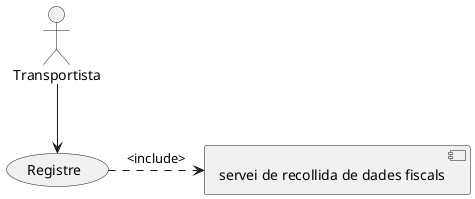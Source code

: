 @startuml

actor Transportista 

Transportista --> (Registre)

(Registre) .> [servei de recollida de dades fiscals] :<include>




@enduml
